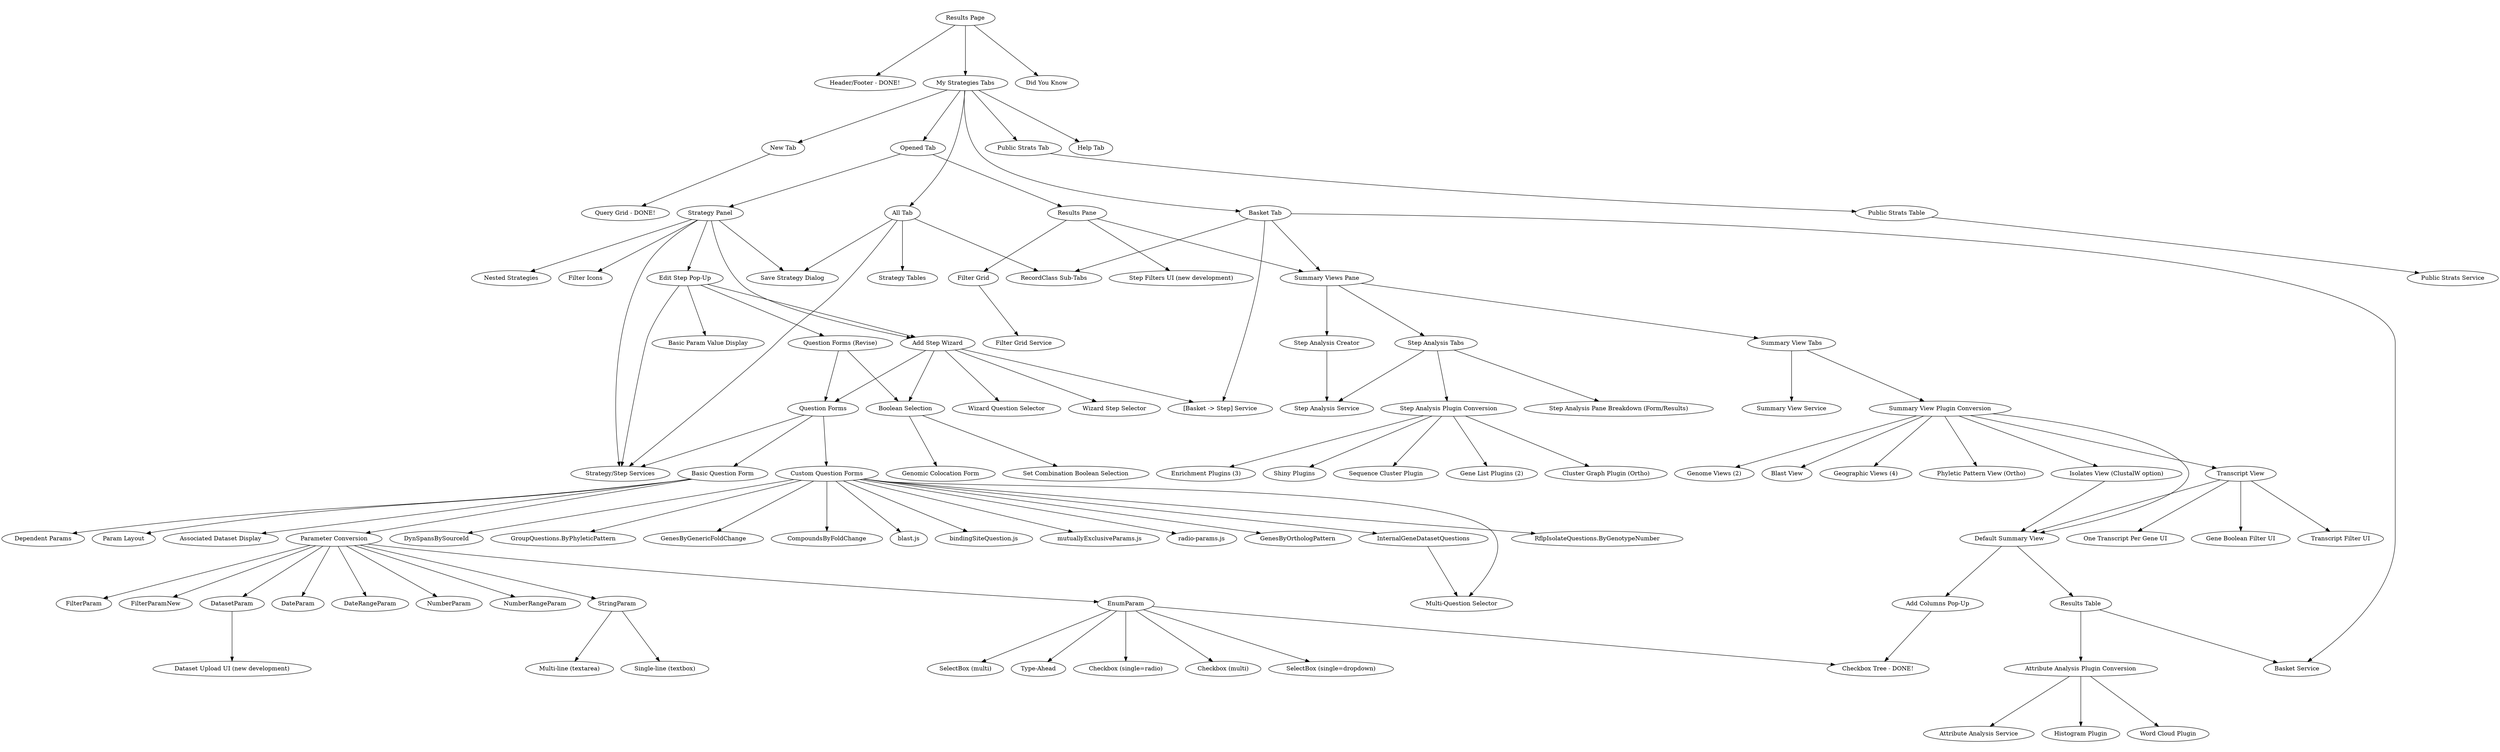 ################################################################################
##
##  This document defines a dependency graph that describes the order in which
##  features must be converted to React in order to gradually convert the entire
##  results page to React.  Nodes are not Java classes or React components but a
##  combination of backend and frontend features- components, Java classes,
##  specific plugins, etc.
##
##  To easily view this graph, enter the following text into the textbox at:
##
##                     http://www.webgraphviz.com
##
################################################################################

digraph "Results Page React Transition Dependency Graph" {
  ratio=0.3
  "Results Page" -> "Header/Footer - DONE!"
  "Results Page" -> "My Strategies Tabs"
  "Results Page" -> "Did You Know"
  "My Strategies Tabs" -> "New Tab"
  "New Tab" -> "Query Grid - DONE!"
  "My Strategies Tabs" -> "Opened Tab"
  "Opened Tab" -> "Strategy Panel"
  "Opened Tab" -> "Results Pane"
  "Strategy Panel" -> "Nested Strategies"
  "Strategy Panel" -> "Filter Icons"
  "Strategy Panel" -> "Strategy/Step Services"
  "Strategy Panel" -> "Add Step Wizard"
  "Strategy Panel" -> "Save Strategy Dialog"
  "Add Step Wizard" -> "Wizard Question Selector"
  "Add Step Wizard" -> "[Basket -> Step] Service"
  "Add Step Wizard" -> "Wizard Step Selector"
  "Add Step Wizard" -> "Question Forms"
  "Add Step Wizard" -> "Boolean Selection"
  "Boolean Selection" -> "Set Combination Boolean Selection"
  "Boolean Selection" -> "Genomic Colocation Form"
  "Strategy Panel" -> "Edit Step Pop-Up"
  "Edit Step Pop-Up" -> "Basic Param Value Display"
  "Edit Step Pop-Up" -> "Strategy/Step Services"
  "Edit Step Pop-Up" -> "Question Forms (Revise)"
  "Edit Step Pop-Up" -> "Add Step Wizard"
  "Question Forms (Revise)" -> "Question Forms"
  "Question Forms (Revise)" -> "Boolean Selection"
  "My Strategies Tabs" -> "All Tab"
  "All Tab" -> "Strategy/Step Services"
  "All Tab" -> "RecordClass Sub-Tabs"
  "All Tab" -> "Strategy Tables"
  "All Tab" -> "Save Strategy Dialog"
  "My Strategies Tabs" -> "Basket Tab"
  "Basket Tab" -> "RecordClass Sub-Tabs"
  "Basket Tab" -> "Basket Service"
  "Basket Tab" -> "[Basket -> Step] Service"
  "Basket Tab" -> "Summary Views Pane"
  "My Strategies Tabs" -> "Public Strats Tab"
  "Public Strats Tab" -> "Public Strats Table"
  "Public Strats Table" -> "Public Strats Service"
  "My Strategies Tabs" -> "Help Tab"
  "Results Pane" -> "Summary Views Pane"
  "Results Pane" -> "Filter Grid"
  "Filter Grid" -> "Filter Grid Service"
  "Results Pane" -> "Step Filters UI (new development)"
  "Summary Views Pane" -> "Step Analysis Creator"
  "Step Analysis Creator" -> "Step Analysis Service"
  "Summary Views Pane" -> "Step Analysis Tabs"
  "Step Analysis Tabs" -> "Step Analysis Service"
  "Step Analysis Tabs" -> "Step Analysis Pane Breakdown (Form/Results)"
  "Step Analysis Tabs" -> "Step Analysis Plugin Conversion"
  "Step Analysis Plugin Conversion" -> "Enrichment Plugins (3)"
  "Step Analysis Plugin Conversion" -> "Shiny Plugins"
  "Step Analysis Plugin Conversion" -> "Sequence Cluster Plugin"
  "Step Analysis Plugin Conversion" -> "Gene List Plugins (2)"
  "Step Analysis Plugin Conversion" -> "Cluster Graph Plugin (Ortho)"
  "Summary Views Pane" -> "Summary View Tabs"
  "Summary View Tabs" -> "Summary View Service"
  "Summary View Tabs" -> "Summary View Plugin Conversion"
  "Summary View Plugin Conversion" -> "Default Summary View"
  "Summary View Plugin Conversion" -> "Genome Views (2)"
  "Summary View Plugin Conversion" -> "Blast View"
  "Summary View Plugin Conversion" -> "Isolates View (ClustalW option)"
  "Summary View Plugin Conversion" -> "Transcript View"
  "Summary View Plugin Conversion" -> "Geographic Views (4)"
  "Summary View Plugin Conversion" -> "Phyletic Pattern View (Ortho)"
  "Isolates View (ClustalW option)" -> "Default Summary View"
  "Transcript View" -> "Default Summary View"
  "Transcript View" -> "Gene Boolean Filter UI"
  "Transcript View" -> "Transcript Filter UI"
  "Transcript View" -> "One Transcript Per Gene UI"
  "Default Summary View" -> "Results Table"
  "Default Summary View" -> "Add Columns Pop-Up"
  "Results Table" -> "Basket Service"
  "Results Table" -> "Attribute Analysis Plugin Conversion"
  "Attribute Analysis Plugin Conversion" -> "Attribute Analysis Service"
  "Attribute Analysis Plugin Conversion" -> "Histogram Plugin"
  "Attribute Analysis Plugin Conversion" -> "Word Cloud Plugin"
  "Add Columns Pop-Up" -> "Checkbox Tree - DONE!"
  "Question Forms" -> "Strategy/Step Services"
  "Question Forms" -> "Basic Question Form"
  "Question Forms" -> "Custom Question Forms"
  "Custom Question Forms" -> "GenesByOrthologPattern"
  "Custom Question Forms" -> "Multi-Question Selector"
  "Custom Question Forms" -> "InternalGeneDatasetQuestions"
  "InternalGeneDatasetQuestions" -> "Multi-Question Selector"
  "Custom Question Forms" -> "RflpIsolateQuestions.ByGenotypeNumber"
  "Custom Question Forms" -> "DynSpansBySourceId"
  "Custom Question Forms" -> "GroupQuestions.ByPhyleticPattern"
  "Custom Question Forms" -> "GenesByGenericFoldChange"
  "Custom Question Forms" -> "CompoundsByFoldChange"
  "Custom Question Forms" -> "blast.js"
  "Custom Question Forms" -> "bindingSiteQuestion.js"
  "Custom Question Forms" -> "mutuallyExclusiveParams.js"
  "Custom Question Forms" -> "radio-params.js"
  "Basic Question Form" -> "Param Layout"
  "Basic Question Form" -> "Associated Dataset Display"
  "Basic Question Form" -> "Parameter Conversion"
  "Basic Question Form" -> "Dependent Params"
  "Parameter Conversion" -> "EnumParam"
  "EnumParam" -> "Checkbox (single=radio)"
  "EnumParam" -> "Checkbox (multi)"
  "EnumParam" -> "SelectBox (single=dropdown)"
  "EnumParam" -> "SelectBox (multi)"
  "EnumParam" -> "Checkbox Tree - DONE!"
  "EnumParam" -> "Type-Ahead"
  "Parameter Conversion" -> "FilterParam"
  "Parameter Conversion" -> "FilterParamNew"
  "Parameter Conversion" -> "DatasetParam"
  "DatasetParam" -> "Dataset Upload UI (new development)"
  "Parameter Conversion" -> "DateParam"
  "Parameter Conversion" -> "DateRangeParam"
  "Parameter Conversion" -> "NumberParam"
  "Parameter Conversion" -> "NumberRangeParam"
  "Parameter Conversion" -> "StringParam"
  "StringParam" -> "Single-line (textbox)"
  "StringParam" -> "Multi-line (textarea)"
}
